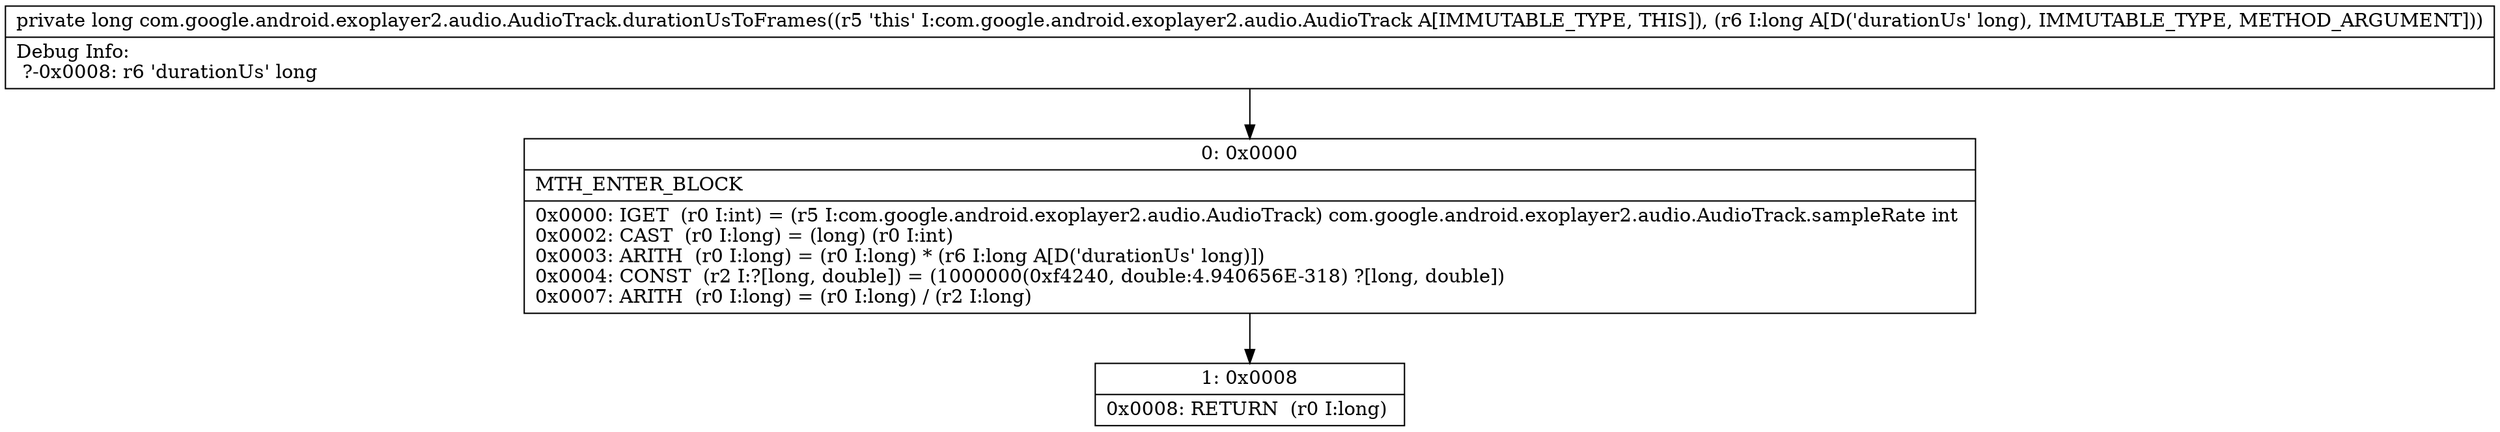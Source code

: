 digraph "CFG forcom.google.android.exoplayer2.audio.AudioTrack.durationUsToFrames(J)J" {
Node_0 [shape=record,label="{0\:\ 0x0000|MTH_ENTER_BLOCK\l|0x0000: IGET  (r0 I:int) = (r5 I:com.google.android.exoplayer2.audio.AudioTrack) com.google.android.exoplayer2.audio.AudioTrack.sampleRate int \l0x0002: CAST  (r0 I:long) = (long) (r0 I:int) \l0x0003: ARITH  (r0 I:long) = (r0 I:long) * (r6 I:long A[D('durationUs' long)]) \l0x0004: CONST  (r2 I:?[long, double]) = (1000000(0xf4240, double:4.940656E\-318) ?[long, double]) \l0x0007: ARITH  (r0 I:long) = (r0 I:long) \/ (r2 I:long) \l}"];
Node_1 [shape=record,label="{1\:\ 0x0008|0x0008: RETURN  (r0 I:long) \l}"];
MethodNode[shape=record,label="{private long com.google.android.exoplayer2.audio.AudioTrack.durationUsToFrames((r5 'this' I:com.google.android.exoplayer2.audio.AudioTrack A[IMMUTABLE_TYPE, THIS]), (r6 I:long A[D('durationUs' long), IMMUTABLE_TYPE, METHOD_ARGUMENT]))  | Debug Info:\l  ?\-0x0008: r6 'durationUs' long\l}"];
MethodNode -> Node_0;
Node_0 -> Node_1;
}

